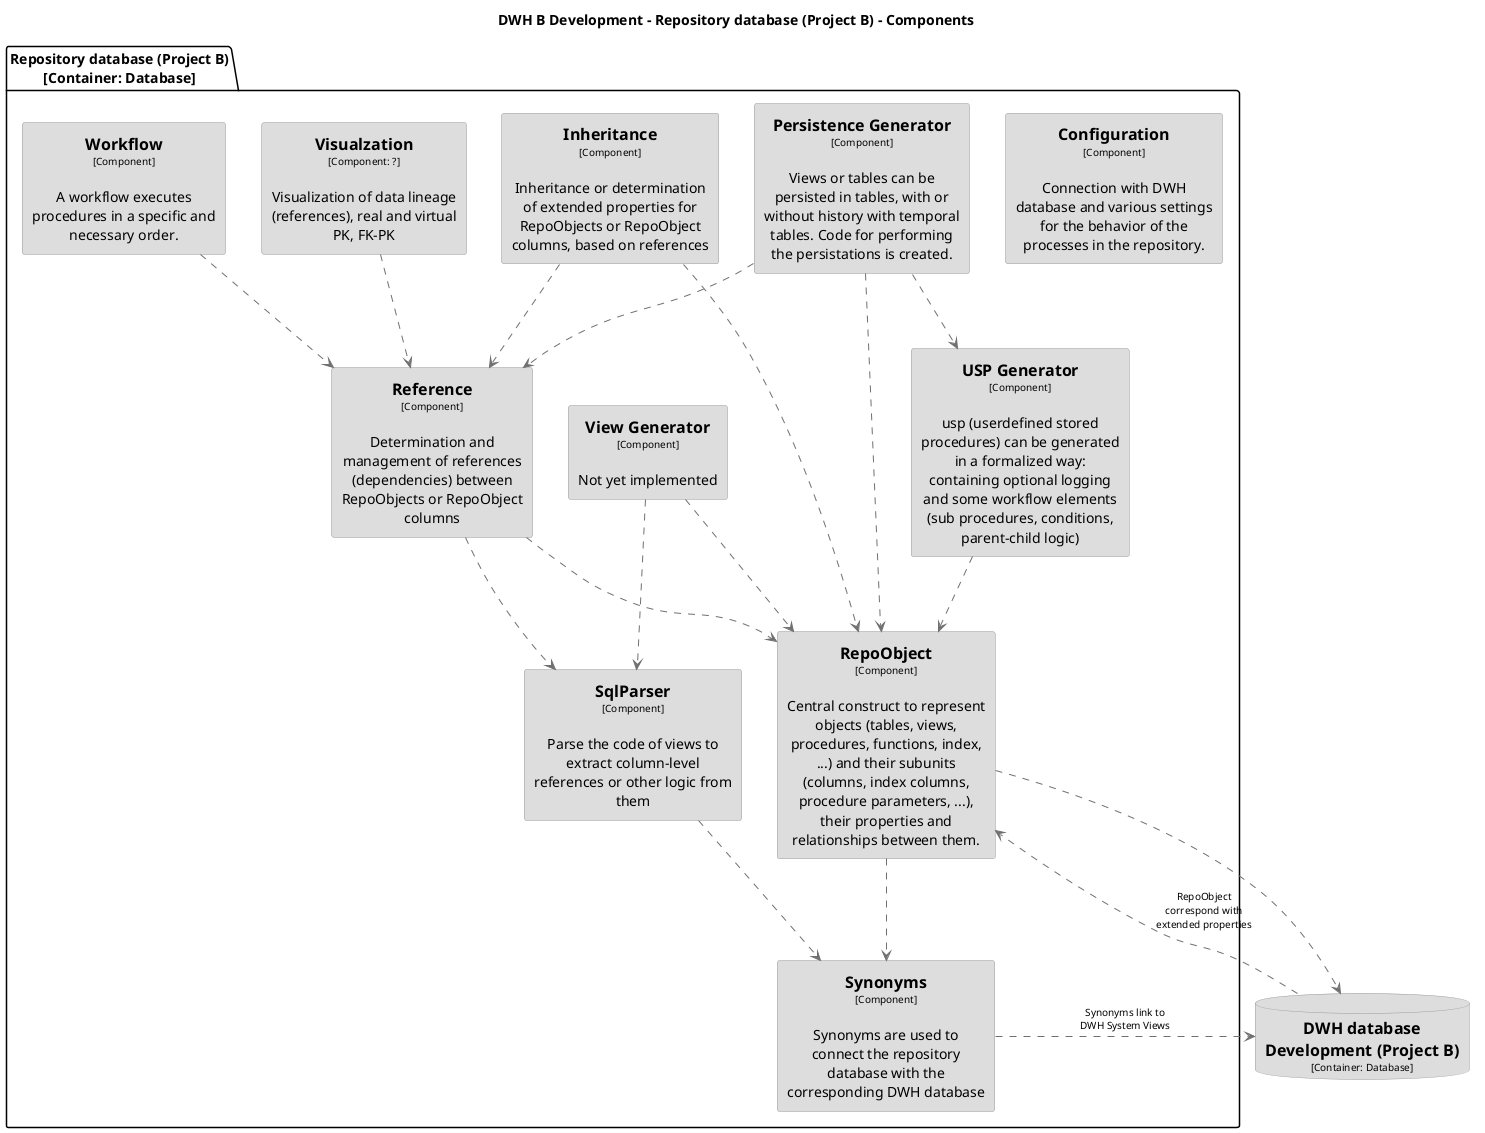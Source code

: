 @startuml(id=DWHBDevelopment-RepositorydatabaseProjectB-Component)
title DWH B Development - Repository database (Project B) - Components

skinparam {
  shadowing false
  arrowFontSize 10
  defaultTextAlignment center
  wrapWidth 200
  maxMessageSize 100
}
hide stereotype
top to bottom direction
skinparam rectangle<<11>> {
  BackgroundColor #dddddd
  FontColor #000000
  BorderColor #9A9A9A
}
skinparam database<<22>> {
  BackgroundColor #dddddd
  FontColor #000000
  BorderColor #9A9A9A
}
skinparam rectangle<<12>> {
  BackgroundColor #dddddd
  FontColor #000000
  BorderColor #9A9A9A
}
skinparam rectangle<<13>> {
  BackgroundColor #dddddd
  FontColor #000000
  BorderColor #9A9A9A
}
skinparam rectangle<<14>> {
  BackgroundColor #dddddd
  FontColor #000000
  BorderColor #9A9A9A
}
skinparam rectangle<<15>> {
  BackgroundColor #dddddd
  FontColor #000000
  BorderColor #9A9A9A
}
skinparam rectangle<<16>> {
  BackgroundColor #dddddd
  FontColor #000000
  BorderColor #9A9A9A
}
skinparam rectangle<<17>> {
  BackgroundColor #dddddd
  FontColor #000000
  BorderColor #9A9A9A
}
skinparam rectangle<<18>> {
  BackgroundColor #dddddd
  FontColor #000000
  BorderColor #9A9A9A
}
skinparam rectangle<<19>> {
  BackgroundColor #dddddd
  FontColor #000000
  BorderColor #9A9A9A
}
skinparam rectangle<<20>> {
  BackgroundColor #dddddd
  FontColor #000000
  BorderColor #9A9A9A
}
skinparam rectangle<<21>> {
  BackgroundColor #dddddd
  FontColor #000000
  BorderColor #9A9A9A
}
database "==DWH database Development (Project B)\n<size:10>[Container: Database]</size>" <<22>> as 22
package "Repository database (Project B)\n[Container: Database]" {
  rectangle "==Configuration\n<size:10>[Component]</size>\n\nConnection with DWH database and various settings for the behavior of the processes in the repository." <<12>> as 12
  rectangle "==Inheritance\n<size:10>[Component]</size>\n\nInheritance or determination of extended properties for RepoObjects or RepoObject columns, based on references" <<16>> as 16
  rectangle "==Persistence Generator\n<size:10>[Component]</size>\n\nViews or tables can be persisted in tables, with or without history with temporal tables. Code for performing the persistations is created." <<18>> as 18
  rectangle "==Reference\n<size:10>[Component]</size>\n\nDetermination and management of references (dependencies) between RepoObjects or RepoObject columns" <<15>> as 15
  rectangle "==RepoObject\n<size:10>[Component]</size>\n\nCentral construct to represent objects (tables, views, procedures, functions, index, ...) and their subunits (columns, index columns, procedure parameters, ...), their properties and relationships between them." <<13>> as 13
  rectangle "==SqlParser\n<size:10>[Component]</size>\n\nParse the code of views to extract column-level references or other logic from them" <<14>> as 14
  rectangle "==Synonyms\n<size:10>[Component]</size>\n\nSynonyms are used to connect the repository database with the corresponding DWH database" <<11>> as 11
  rectangle "==USP Generator\n<size:10>[Component]</size>\n\nusp (userdefined stored procedures) can be generated in a formalized way: containing optional logging and some workflow elements (sub procedures, conditions, parent-child logic)" <<17>> as 17
  rectangle "==View Generator\n<size:10>[Component]</size>\n\nNot yet implemented" <<19>> as 19
  rectangle "==Visualzation\n<size:10>[Component: ?]</size>\n\nVisualization of data lineage (references), real and virtual PK, FK-PK" <<21>> as 21
  rectangle "==Workflow\n<size:10>[Component]</size>\n\nA workflow executes procedures in a specific and necessary order." <<20>> as 20
}
22 .[#707070].> 13 : "RepoObject correspond with extended properties"
16 .[#707070].> 15 : ""
16 .[#707070].> 13 : ""
18 .[#707070].> 15 : ""
18 .[#707070].> 13 : ""
18 .[#707070].> 17 : ""
15 .[#707070].> 13 : ""
15 .[#707070].> 14 : ""
13 .[#707070].> 22 : ""
13 .[#707070].> 11 : ""
14 .[#707070].> 11 : ""
11 .[#707070].> 22 : "Synonyms link to DWH System Views"
17 .[#707070].> 13 : ""
19 .[#707070].> 13 : ""
19 .[#707070].> 14 : ""
21 .[#707070].> 15 : ""
20 .[#707070].> 15 : ""
@enduml